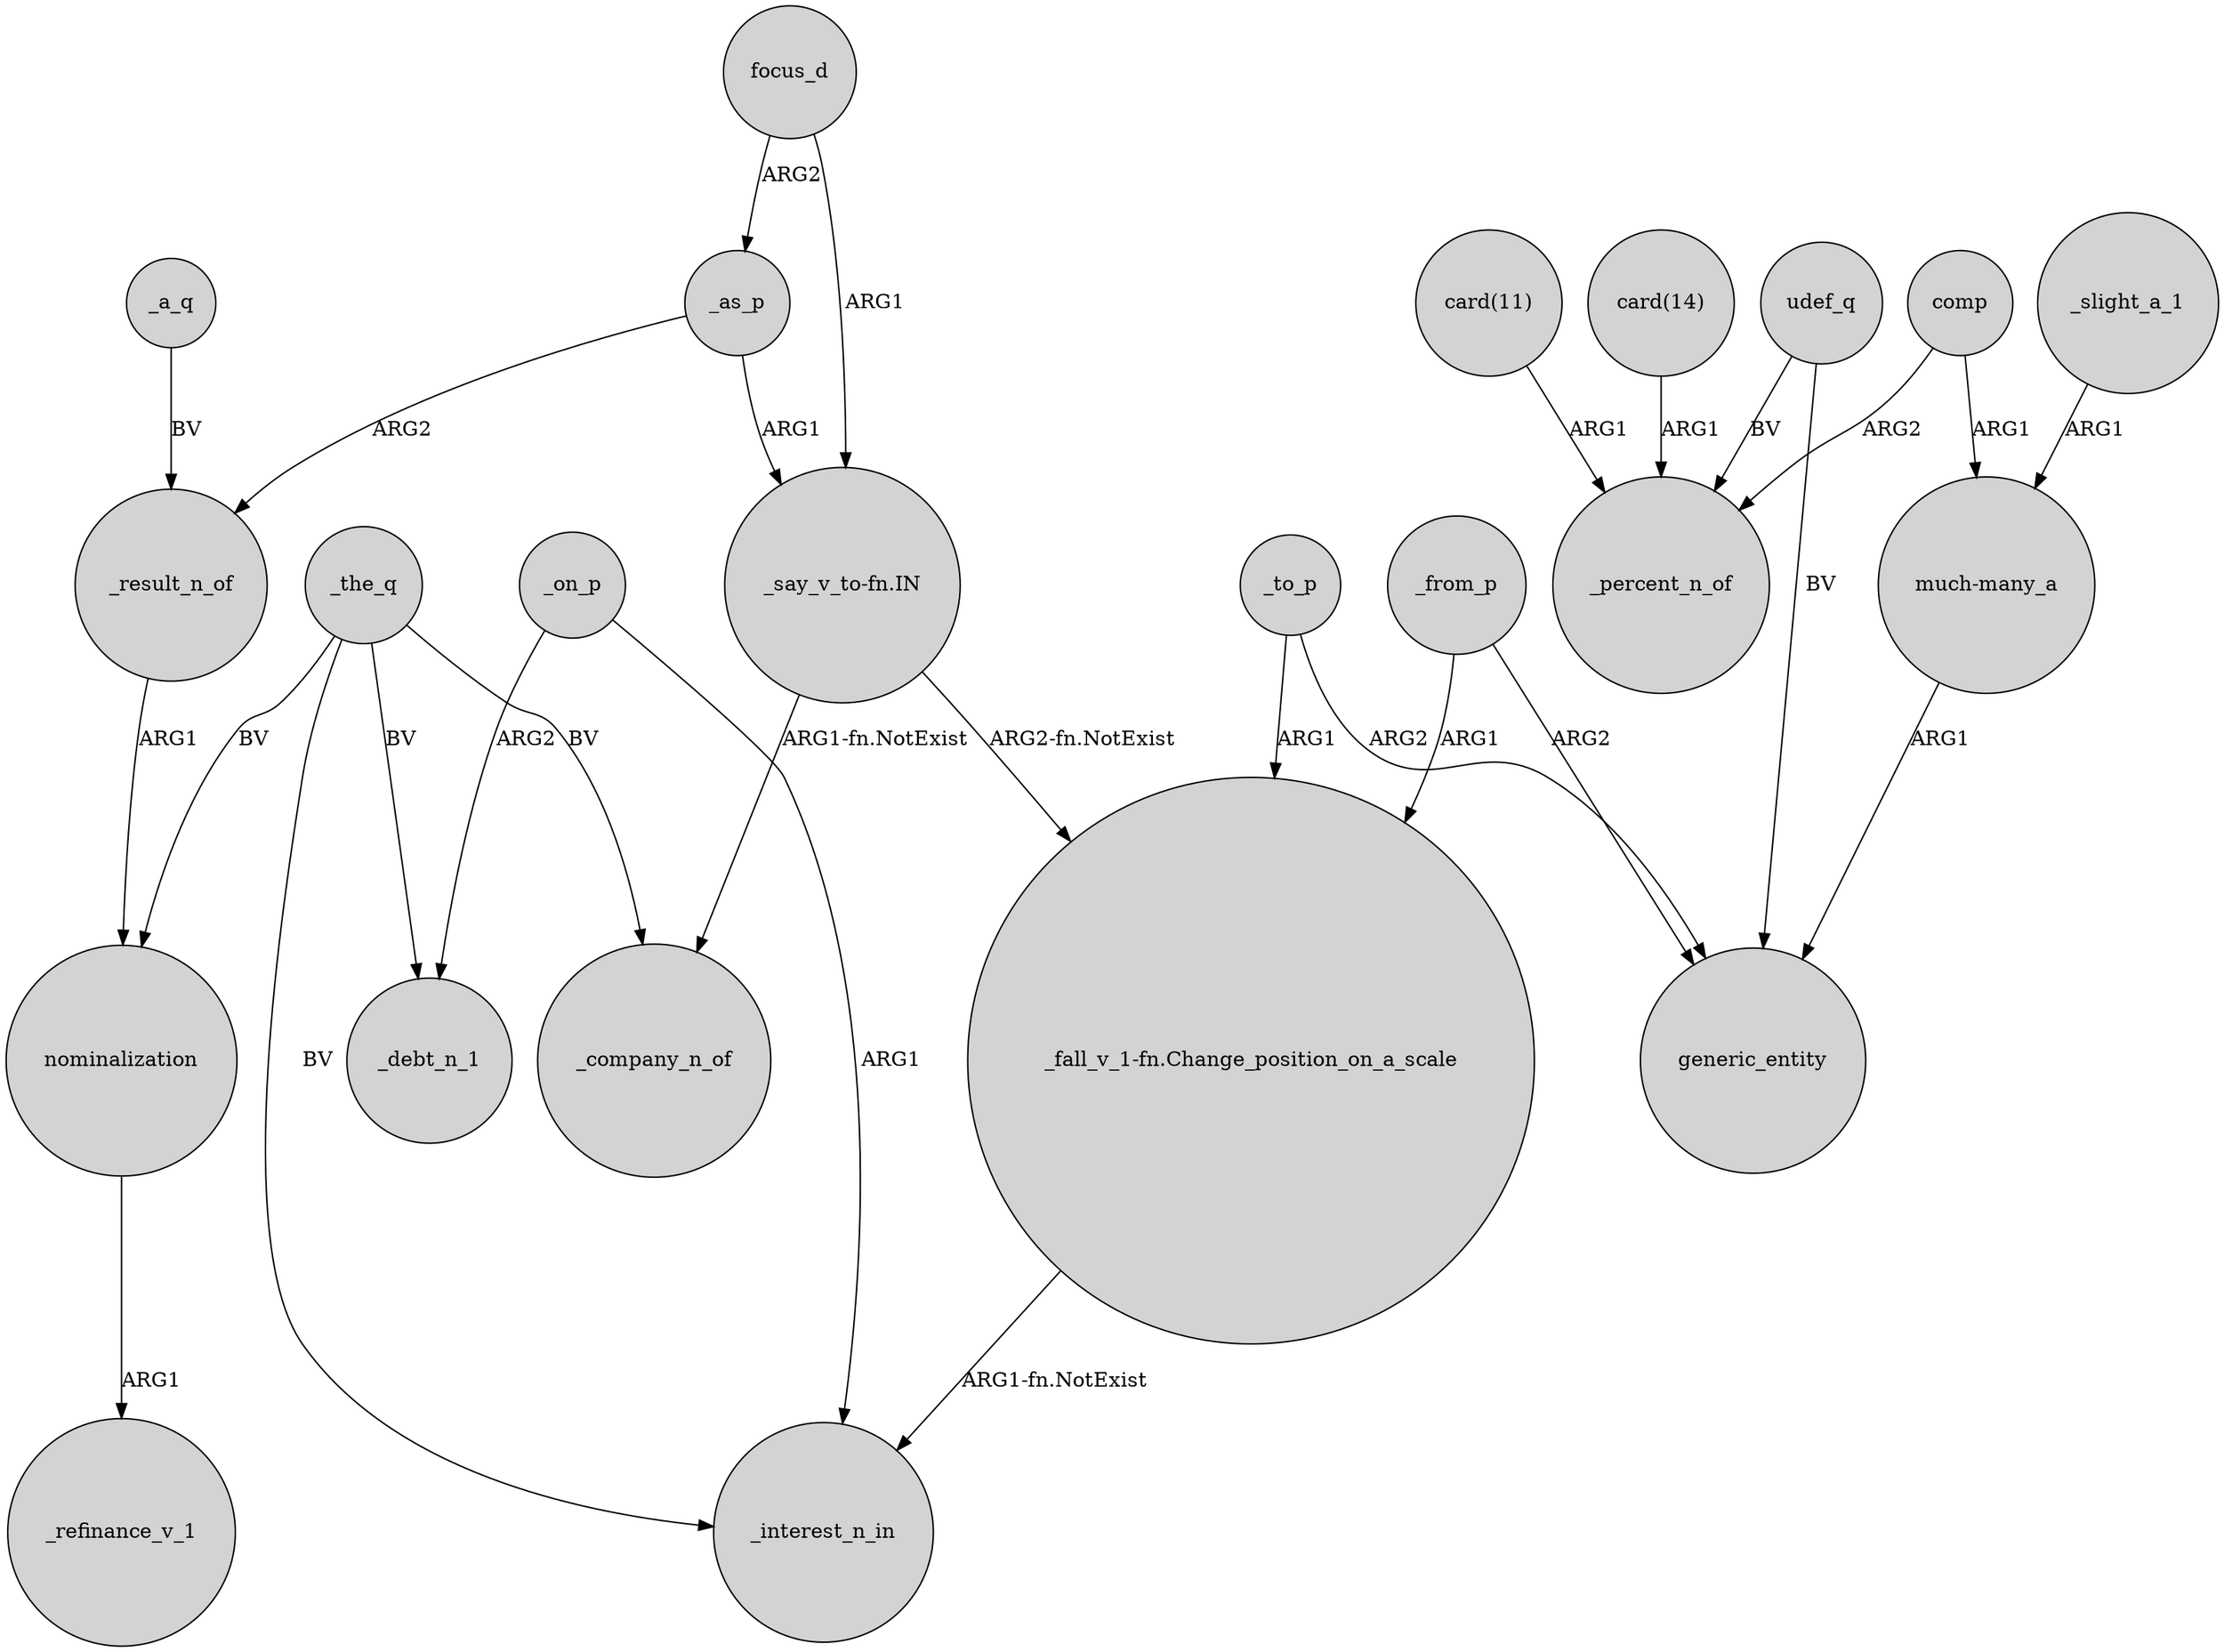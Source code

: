 digraph {
	node [shape=circle style=filled]
	"_fall_v_1-fn.Change_position_on_a_scale" -> _interest_n_in [label="ARG1-fn.NotExist"]
	"card(11)" -> _percent_n_of [label=ARG1]
	udef_q -> generic_entity [label=BV]
	_from_p -> "_fall_v_1-fn.Change_position_on_a_scale" [label=ARG1]
	_the_q -> _interest_n_in [label=BV]
	"much-many_a" -> generic_entity [label=ARG1]
	comp -> _percent_n_of [label=ARG2]
	focus_d -> _as_p [label=ARG2]
	_a_q -> _result_n_of [label=BV]
	_as_p -> "_say_v_to-fn.IN" [label=ARG1]
	_from_p -> generic_entity [label=ARG2]
	focus_d -> "_say_v_to-fn.IN" [label=ARG1]
	_the_q -> _company_n_of [label=BV]
	_to_p -> generic_entity [label=ARG2]
	_on_p -> _debt_n_1 [label=ARG2]
	_result_n_of -> nominalization [label=ARG1]
	_as_p -> _result_n_of [label=ARG2]
	"_say_v_to-fn.IN" -> _company_n_of [label="ARG1-fn.NotExist"]
	comp -> "much-many_a" [label=ARG1]
	_on_p -> _interest_n_in [label=ARG1]
	"card(14)" -> _percent_n_of [label=ARG1]
	_the_q -> _debt_n_1 [label=BV]
	"_say_v_to-fn.IN" -> "_fall_v_1-fn.Change_position_on_a_scale" [label="ARG2-fn.NotExist"]
	nominalization -> _refinance_v_1 [label=ARG1]
	udef_q -> _percent_n_of [label=BV]
	_to_p -> "_fall_v_1-fn.Change_position_on_a_scale" [label=ARG1]
	_slight_a_1 -> "much-many_a" [label=ARG1]
	_the_q -> nominalization [label=BV]
}
